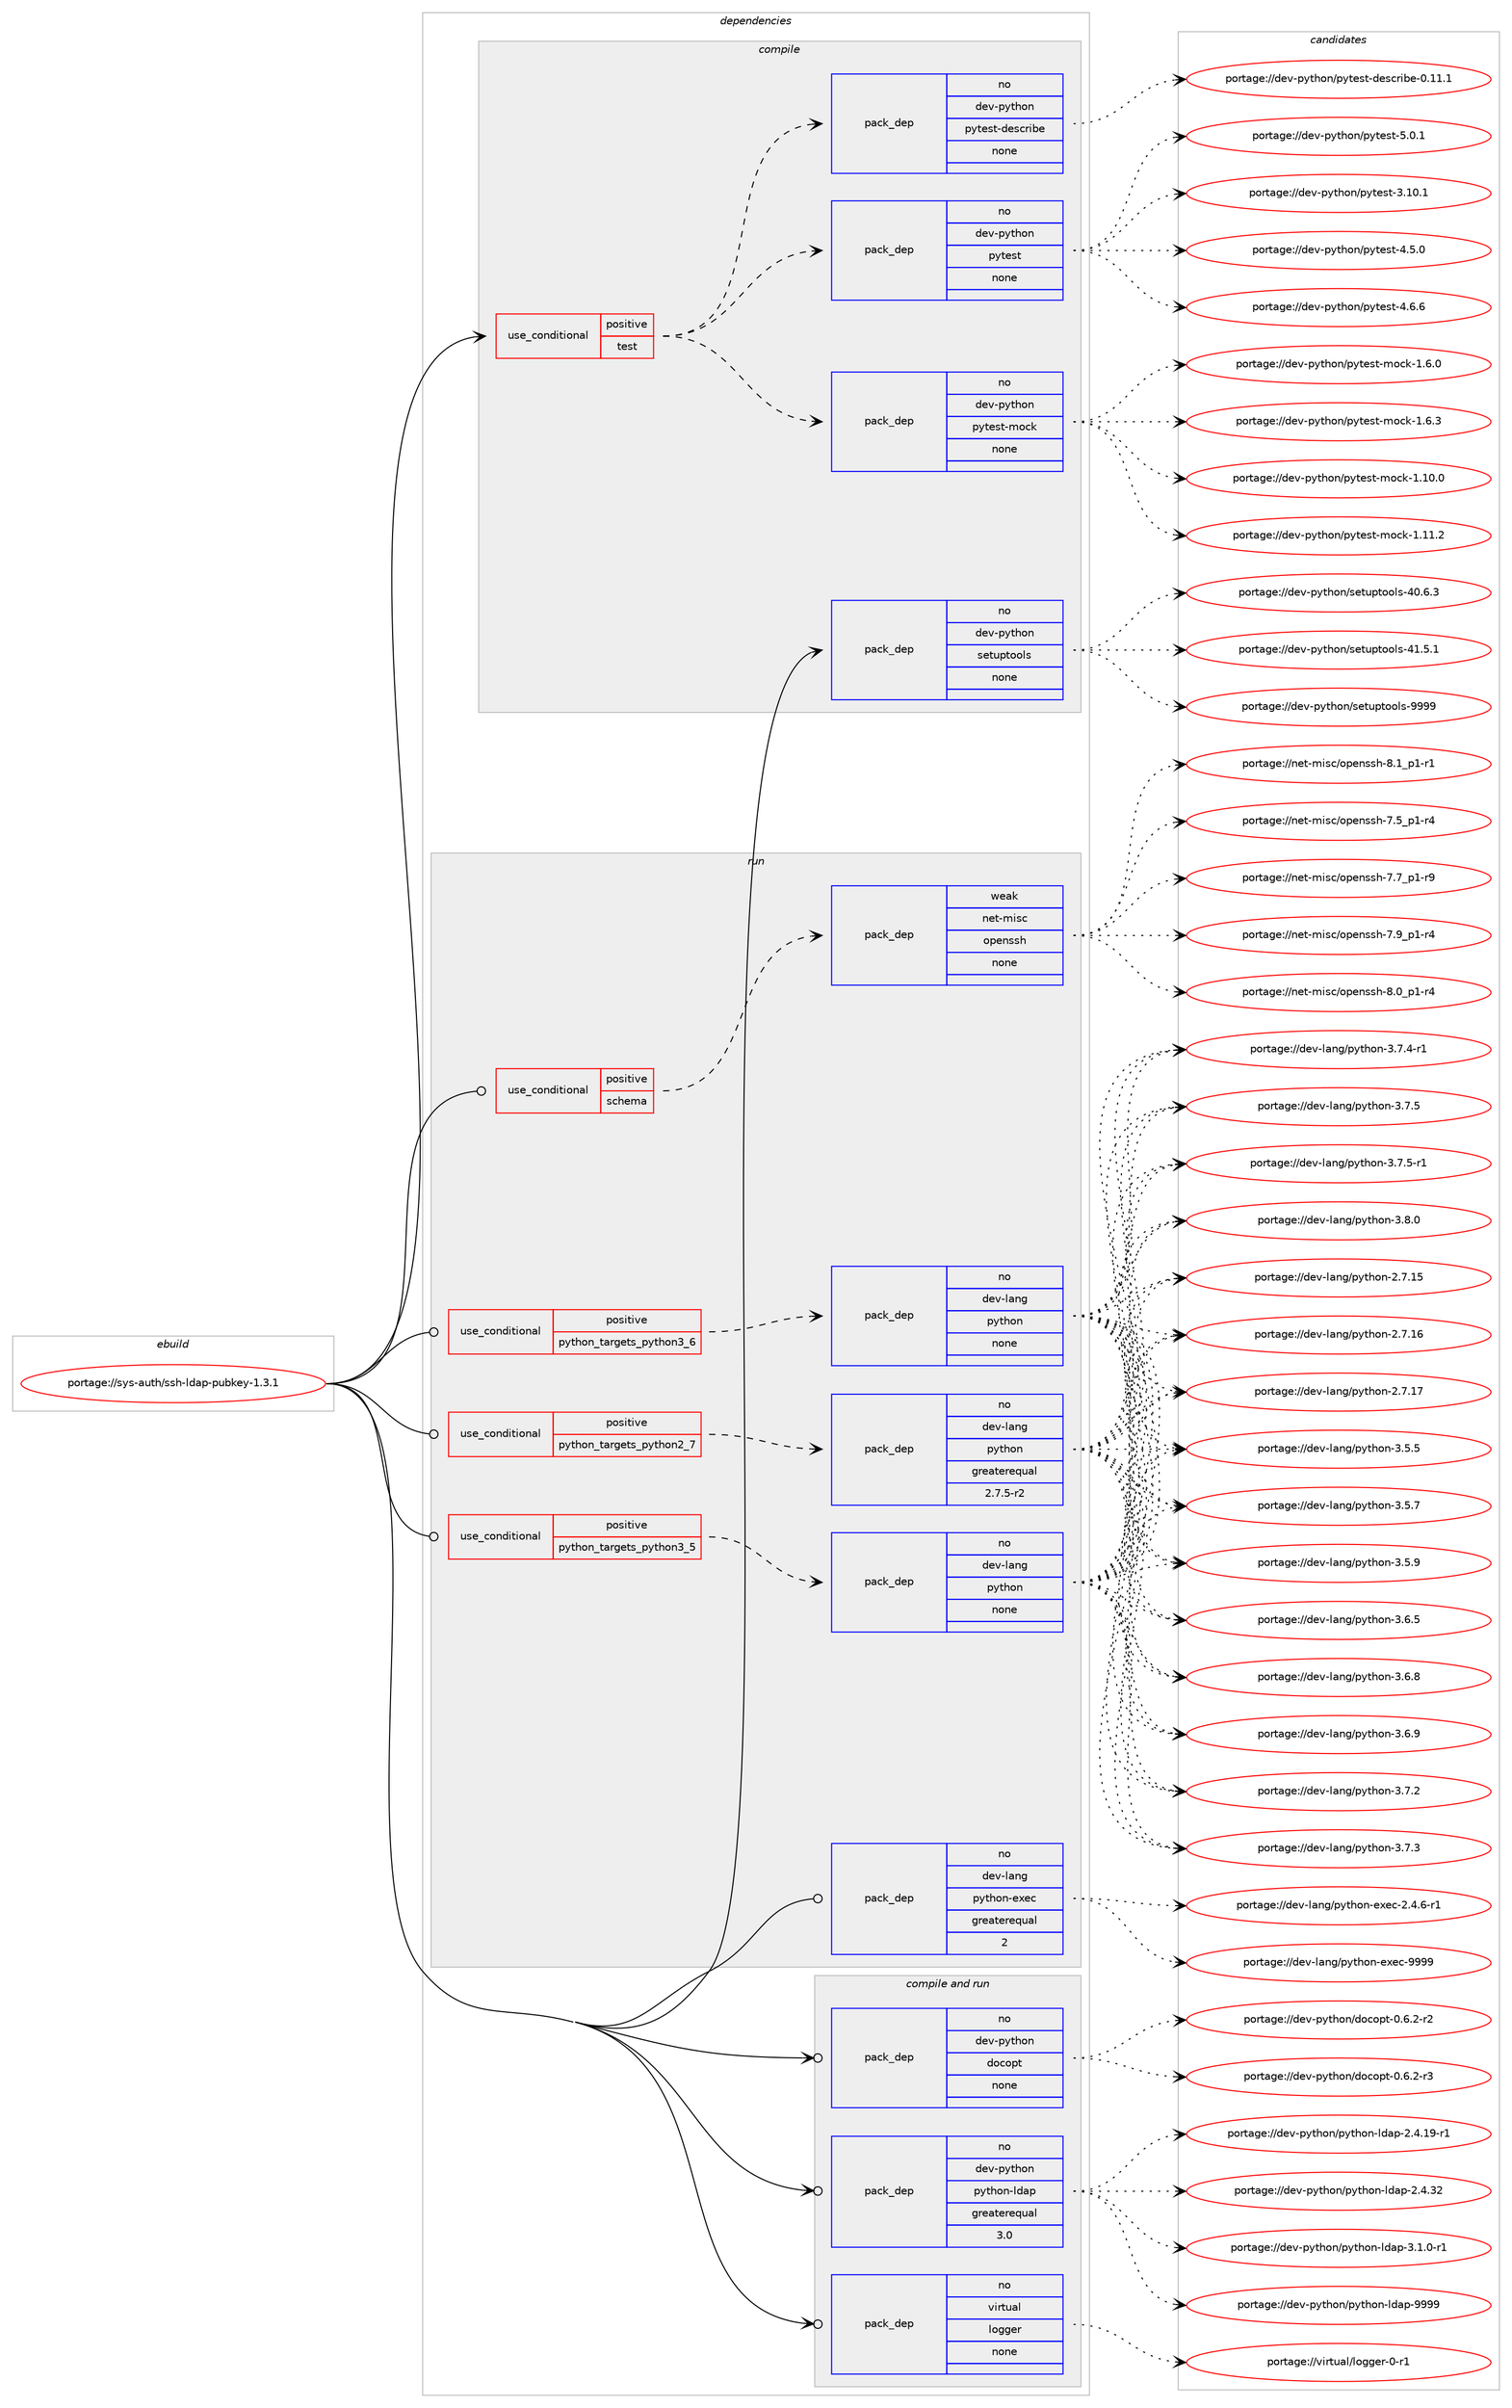 digraph prolog {

# *************
# Graph options
# *************

newrank=true;
concentrate=true;
compound=true;
graph [rankdir=LR,fontname=Helvetica,fontsize=10,ranksep=1.5];#, ranksep=2.5, nodesep=0.2];
edge  [arrowhead=vee];
node  [fontname=Helvetica,fontsize=10];

# **********
# The ebuild
# **********

subgraph cluster_leftcol {
color=gray;
rank=same;
label=<<i>ebuild</i>>;
id [label="portage://sys-auth/ssh-ldap-pubkey-1.3.1", color=red, width=4, href="../sys-auth/ssh-ldap-pubkey-1.3.1.svg"];
}

# ****************
# The dependencies
# ****************

subgraph cluster_midcol {
color=gray;
label=<<i>dependencies</i>>;
subgraph cluster_compile {
fillcolor="#eeeeee";
style=filled;
label=<<i>compile</i>>;
subgraph cond100612 {
dependency413655 [label=<<TABLE BORDER="0" CELLBORDER="1" CELLSPACING="0" CELLPADDING="4"><TR><TD ROWSPAN="3" CELLPADDING="10">use_conditional</TD></TR><TR><TD>positive</TD></TR><TR><TD>test</TD></TR></TABLE>>, shape=none, color=red];
subgraph pack306128 {
dependency413656 [label=<<TABLE BORDER="0" CELLBORDER="1" CELLSPACING="0" CELLPADDING="4" WIDTH="220"><TR><TD ROWSPAN="6" CELLPADDING="30">pack_dep</TD></TR><TR><TD WIDTH="110">no</TD></TR><TR><TD>dev-python</TD></TR><TR><TD>pytest</TD></TR><TR><TD>none</TD></TR><TR><TD></TD></TR></TABLE>>, shape=none, color=blue];
}
dependency413655:e -> dependency413656:w [weight=20,style="dashed",arrowhead="vee"];
subgraph pack306129 {
dependency413657 [label=<<TABLE BORDER="0" CELLBORDER="1" CELLSPACING="0" CELLPADDING="4" WIDTH="220"><TR><TD ROWSPAN="6" CELLPADDING="30">pack_dep</TD></TR><TR><TD WIDTH="110">no</TD></TR><TR><TD>dev-python</TD></TR><TR><TD>pytest-describe</TD></TR><TR><TD>none</TD></TR><TR><TD></TD></TR></TABLE>>, shape=none, color=blue];
}
dependency413655:e -> dependency413657:w [weight=20,style="dashed",arrowhead="vee"];
subgraph pack306130 {
dependency413658 [label=<<TABLE BORDER="0" CELLBORDER="1" CELLSPACING="0" CELLPADDING="4" WIDTH="220"><TR><TD ROWSPAN="6" CELLPADDING="30">pack_dep</TD></TR><TR><TD WIDTH="110">no</TD></TR><TR><TD>dev-python</TD></TR><TR><TD>pytest-mock</TD></TR><TR><TD>none</TD></TR><TR><TD></TD></TR></TABLE>>, shape=none, color=blue];
}
dependency413655:e -> dependency413658:w [weight=20,style="dashed",arrowhead="vee"];
}
id:e -> dependency413655:w [weight=20,style="solid",arrowhead="vee"];
subgraph pack306131 {
dependency413659 [label=<<TABLE BORDER="0" CELLBORDER="1" CELLSPACING="0" CELLPADDING="4" WIDTH="220"><TR><TD ROWSPAN="6" CELLPADDING="30">pack_dep</TD></TR><TR><TD WIDTH="110">no</TD></TR><TR><TD>dev-python</TD></TR><TR><TD>setuptools</TD></TR><TR><TD>none</TD></TR><TR><TD></TD></TR></TABLE>>, shape=none, color=blue];
}
id:e -> dependency413659:w [weight=20,style="solid",arrowhead="vee"];
}
subgraph cluster_compileandrun {
fillcolor="#eeeeee";
style=filled;
label=<<i>compile and run</i>>;
subgraph pack306132 {
dependency413660 [label=<<TABLE BORDER="0" CELLBORDER="1" CELLSPACING="0" CELLPADDING="4" WIDTH="220"><TR><TD ROWSPAN="6" CELLPADDING="30">pack_dep</TD></TR><TR><TD WIDTH="110">no</TD></TR><TR><TD>dev-python</TD></TR><TR><TD>docopt</TD></TR><TR><TD>none</TD></TR><TR><TD></TD></TR></TABLE>>, shape=none, color=blue];
}
id:e -> dependency413660:w [weight=20,style="solid",arrowhead="odotvee"];
subgraph pack306133 {
dependency413661 [label=<<TABLE BORDER="0" CELLBORDER="1" CELLSPACING="0" CELLPADDING="4" WIDTH="220"><TR><TD ROWSPAN="6" CELLPADDING="30">pack_dep</TD></TR><TR><TD WIDTH="110">no</TD></TR><TR><TD>dev-python</TD></TR><TR><TD>python-ldap</TD></TR><TR><TD>greaterequal</TD></TR><TR><TD>3.0</TD></TR></TABLE>>, shape=none, color=blue];
}
id:e -> dependency413661:w [weight=20,style="solid",arrowhead="odotvee"];
subgraph pack306134 {
dependency413662 [label=<<TABLE BORDER="0" CELLBORDER="1" CELLSPACING="0" CELLPADDING="4" WIDTH="220"><TR><TD ROWSPAN="6" CELLPADDING="30">pack_dep</TD></TR><TR><TD WIDTH="110">no</TD></TR><TR><TD>virtual</TD></TR><TR><TD>logger</TD></TR><TR><TD>none</TD></TR><TR><TD></TD></TR></TABLE>>, shape=none, color=blue];
}
id:e -> dependency413662:w [weight=20,style="solid",arrowhead="odotvee"];
}
subgraph cluster_run {
fillcolor="#eeeeee";
style=filled;
label=<<i>run</i>>;
subgraph cond100613 {
dependency413663 [label=<<TABLE BORDER="0" CELLBORDER="1" CELLSPACING="0" CELLPADDING="4"><TR><TD ROWSPAN="3" CELLPADDING="10">use_conditional</TD></TR><TR><TD>positive</TD></TR><TR><TD>python_targets_python2_7</TD></TR></TABLE>>, shape=none, color=red];
subgraph pack306135 {
dependency413664 [label=<<TABLE BORDER="0" CELLBORDER="1" CELLSPACING="0" CELLPADDING="4" WIDTH="220"><TR><TD ROWSPAN="6" CELLPADDING="30">pack_dep</TD></TR><TR><TD WIDTH="110">no</TD></TR><TR><TD>dev-lang</TD></TR><TR><TD>python</TD></TR><TR><TD>greaterequal</TD></TR><TR><TD>2.7.5-r2</TD></TR></TABLE>>, shape=none, color=blue];
}
dependency413663:e -> dependency413664:w [weight=20,style="dashed",arrowhead="vee"];
}
id:e -> dependency413663:w [weight=20,style="solid",arrowhead="odot"];
subgraph cond100614 {
dependency413665 [label=<<TABLE BORDER="0" CELLBORDER="1" CELLSPACING="0" CELLPADDING="4"><TR><TD ROWSPAN="3" CELLPADDING="10">use_conditional</TD></TR><TR><TD>positive</TD></TR><TR><TD>python_targets_python3_5</TD></TR></TABLE>>, shape=none, color=red];
subgraph pack306136 {
dependency413666 [label=<<TABLE BORDER="0" CELLBORDER="1" CELLSPACING="0" CELLPADDING="4" WIDTH="220"><TR><TD ROWSPAN="6" CELLPADDING="30">pack_dep</TD></TR><TR><TD WIDTH="110">no</TD></TR><TR><TD>dev-lang</TD></TR><TR><TD>python</TD></TR><TR><TD>none</TD></TR><TR><TD></TD></TR></TABLE>>, shape=none, color=blue];
}
dependency413665:e -> dependency413666:w [weight=20,style="dashed",arrowhead="vee"];
}
id:e -> dependency413665:w [weight=20,style="solid",arrowhead="odot"];
subgraph cond100615 {
dependency413667 [label=<<TABLE BORDER="0" CELLBORDER="1" CELLSPACING="0" CELLPADDING="4"><TR><TD ROWSPAN="3" CELLPADDING="10">use_conditional</TD></TR><TR><TD>positive</TD></TR><TR><TD>python_targets_python3_6</TD></TR></TABLE>>, shape=none, color=red];
subgraph pack306137 {
dependency413668 [label=<<TABLE BORDER="0" CELLBORDER="1" CELLSPACING="0" CELLPADDING="4" WIDTH="220"><TR><TD ROWSPAN="6" CELLPADDING="30">pack_dep</TD></TR><TR><TD WIDTH="110">no</TD></TR><TR><TD>dev-lang</TD></TR><TR><TD>python</TD></TR><TR><TD>none</TD></TR><TR><TD></TD></TR></TABLE>>, shape=none, color=blue];
}
dependency413667:e -> dependency413668:w [weight=20,style="dashed",arrowhead="vee"];
}
id:e -> dependency413667:w [weight=20,style="solid",arrowhead="odot"];
subgraph cond100616 {
dependency413669 [label=<<TABLE BORDER="0" CELLBORDER="1" CELLSPACING="0" CELLPADDING="4"><TR><TD ROWSPAN="3" CELLPADDING="10">use_conditional</TD></TR><TR><TD>positive</TD></TR><TR><TD>schema</TD></TR></TABLE>>, shape=none, color=red];
subgraph pack306138 {
dependency413670 [label=<<TABLE BORDER="0" CELLBORDER="1" CELLSPACING="0" CELLPADDING="4" WIDTH="220"><TR><TD ROWSPAN="6" CELLPADDING="30">pack_dep</TD></TR><TR><TD WIDTH="110">weak</TD></TR><TR><TD>net-misc</TD></TR><TR><TD>openssh</TD></TR><TR><TD>none</TD></TR><TR><TD></TD></TR></TABLE>>, shape=none, color=blue];
}
dependency413669:e -> dependency413670:w [weight=20,style="dashed",arrowhead="vee"];
}
id:e -> dependency413669:w [weight=20,style="solid",arrowhead="odot"];
subgraph pack306139 {
dependency413671 [label=<<TABLE BORDER="0" CELLBORDER="1" CELLSPACING="0" CELLPADDING="4" WIDTH="220"><TR><TD ROWSPAN="6" CELLPADDING="30">pack_dep</TD></TR><TR><TD WIDTH="110">no</TD></TR><TR><TD>dev-lang</TD></TR><TR><TD>python-exec</TD></TR><TR><TD>greaterequal</TD></TR><TR><TD>2</TD></TR></TABLE>>, shape=none, color=blue];
}
id:e -> dependency413671:w [weight=20,style="solid",arrowhead="odot"];
}
}

# **************
# The candidates
# **************

subgraph cluster_choices {
rank=same;
color=gray;
label=<<i>candidates</i>>;

subgraph choice306128 {
color=black;
nodesep=1;
choiceportage100101118451121211161041111104711212111610111511645514649484649 [label="portage://dev-python/pytest-3.10.1", color=red, width=4,href="../dev-python/pytest-3.10.1.svg"];
choiceportage1001011184511212111610411111047112121116101115116455246534648 [label="portage://dev-python/pytest-4.5.0", color=red, width=4,href="../dev-python/pytest-4.5.0.svg"];
choiceportage1001011184511212111610411111047112121116101115116455246544654 [label="portage://dev-python/pytest-4.6.6", color=red, width=4,href="../dev-python/pytest-4.6.6.svg"];
choiceportage1001011184511212111610411111047112121116101115116455346484649 [label="portage://dev-python/pytest-5.0.1", color=red, width=4,href="../dev-python/pytest-5.0.1.svg"];
dependency413656:e -> choiceportage100101118451121211161041111104711212111610111511645514649484649:w [style=dotted,weight="100"];
dependency413656:e -> choiceportage1001011184511212111610411111047112121116101115116455246534648:w [style=dotted,weight="100"];
dependency413656:e -> choiceportage1001011184511212111610411111047112121116101115116455246544654:w [style=dotted,weight="100"];
dependency413656:e -> choiceportage1001011184511212111610411111047112121116101115116455346484649:w [style=dotted,weight="100"];
}
subgraph choice306129 {
color=black;
nodesep=1;
choiceportage100101118451121211161041111104711212111610111511645100101115991141059810145484649494649 [label="portage://dev-python/pytest-describe-0.11.1", color=red, width=4,href="../dev-python/pytest-describe-0.11.1.svg"];
dependency413657:e -> choiceportage100101118451121211161041111104711212111610111511645100101115991141059810145484649494649:w [style=dotted,weight="100"];
}
subgraph choice306130 {
color=black;
nodesep=1;
choiceportage1001011184511212111610411111047112121116101115116451091119910745494649484648 [label="portage://dev-python/pytest-mock-1.10.0", color=red, width=4,href="../dev-python/pytest-mock-1.10.0.svg"];
choiceportage1001011184511212111610411111047112121116101115116451091119910745494649494650 [label="portage://dev-python/pytest-mock-1.11.2", color=red, width=4,href="../dev-python/pytest-mock-1.11.2.svg"];
choiceportage10010111845112121116104111110471121211161011151164510911199107454946544648 [label="portage://dev-python/pytest-mock-1.6.0", color=red, width=4,href="../dev-python/pytest-mock-1.6.0.svg"];
choiceportage10010111845112121116104111110471121211161011151164510911199107454946544651 [label="portage://dev-python/pytest-mock-1.6.3", color=red, width=4,href="../dev-python/pytest-mock-1.6.3.svg"];
dependency413658:e -> choiceportage1001011184511212111610411111047112121116101115116451091119910745494649484648:w [style=dotted,weight="100"];
dependency413658:e -> choiceportage1001011184511212111610411111047112121116101115116451091119910745494649494650:w [style=dotted,weight="100"];
dependency413658:e -> choiceportage10010111845112121116104111110471121211161011151164510911199107454946544648:w [style=dotted,weight="100"];
dependency413658:e -> choiceportage10010111845112121116104111110471121211161011151164510911199107454946544651:w [style=dotted,weight="100"];
}
subgraph choice306131 {
color=black;
nodesep=1;
choiceportage100101118451121211161041111104711510111611711211611111110811545524846544651 [label="portage://dev-python/setuptools-40.6.3", color=red, width=4,href="../dev-python/setuptools-40.6.3.svg"];
choiceportage100101118451121211161041111104711510111611711211611111110811545524946534649 [label="portage://dev-python/setuptools-41.5.1", color=red, width=4,href="../dev-python/setuptools-41.5.1.svg"];
choiceportage10010111845112121116104111110471151011161171121161111111081154557575757 [label="portage://dev-python/setuptools-9999", color=red, width=4,href="../dev-python/setuptools-9999.svg"];
dependency413659:e -> choiceportage100101118451121211161041111104711510111611711211611111110811545524846544651:w [style=dotted,weight="100"];
dependency413659:e -> choiceportage100101118451121211161041111104711510111611711211611111110811545524946534649:w [style=dotted,weight="100"];
dependency413659:e -> choiceportage10010111845112121116104111110471151011161171121161111111081154557575757:w [style=dotted,weight="100"];
}
subgraph choice306132 {
color=black;
nodesep=1;
choiceportage1001011184511212111610411111047100111991111121164548465446504511450 [label="portage://dev-python/docopt-0.6.2-r2", color=red, width=4,href="../dev-python/docopt-0.6.2-r2.svg"];
choiceportage1001011184511212111610411111047100111991111121164548465446504511451 [label="portage://dev-python/docopt-0.6.2-r3", color=red, width=4,href="../dev-python/docopt-0.6.2-r3.svg"];
dependency413660:e -> choiceportage1001011184511212111610411111047100111991111121164548465446504511450:w [style=dotted,weight="100"];
dependency413660:e -> choiceportage1001011184511212111610411111047100111991111121164548465446504511451:w [style=dotted,weight="100"];
}
subgraph choice306133 {
color=black;
nodesep=1;
choiceportage10010111845112121116104111110471121211161041111104510810097112455046524649574511449 [label="portage://dev-python/python-ldap-2.4.19-r1", color=red, width=4,href="../dev-python/python-ldap-2.4.19-r1.svg"];
choiceportage1001011184511212111610411111047112121116104111110451081009711245504652465150 [label="portage://dev-python/python-ldap-2.4.32", color=red, width=4,href="../dev-python/python-ldap-2.4.32.svg"];
choiceportage100101118451121211161041111104711212111610411111045108100971124551464946484511449 [label="portage://dev-python/python-ldap-3.1.0-r1", color=red, width=4,href="../dev-python/python-ldap-3.1.0-r1.svg"];
choiceportage100101118451121211161041111104711212111610411111045108100971124557575757 [label="portage://dev-python/python-ldap-9999", color=red, width=4,href="../dev-python/python-ldap-9999.svg"];
dependency413661:e -> choiceportage10010111845112121116104111110471121211161041111104510810097112455046524649574511449:w [style=dotted,weight="100"];
dependency413661:e -> choiceportage1001011184511212111610411111047112121116104111110451081009711245504652465150:w [style=dotted,weight="100"];
dependency413661:e -> choiceportage100101118451121211161041111104711212111610411111045108100971124551464946484511449:w [style=dotted,weight="100"];
dependency413661:e -> choiceportage100101118451121211161041111104711212111610411111045108100971124557575757:w [style=dotted,weight="100"];
}
subgraph choice306134 {
color=black;
nodesep=1;
choiceportage118105114116117971084710811110310310111445484511449 [label="portage://virtual/logger-0-r1", color=red, width=4,href="../virtual/logger-0-r1.svg"];
dependency413662:e -> choiceportage118105114116117971084710811110310310111445484511449:w [style=dotted,weight="100"];
}
subgraph choice306135 {
color=black;
nodesep=1;
choiceportage10010111845108971101034711212111610411111045504655464953 [label="portage://dev-lang/python-2.7.15", color=red, width=4,href="../dev-lang/python-2.7.15.svg"];
choiceportage10010111845108971101034711212111610411111045504655464954 [label="portage://dev-lang/python-2.7.16", color=red, width=4,href="../dev-lang/python-2.7.16.svg"];
choiceportage10010111845108971101034711212111610411111045504655464955 [label="portage://dev-lang/python-2.7.17", color=red, width=4,href="../dev-lang/python-2.7.17.svg"];
choiceportage100101118451089711010347112121116104111110455146534653 [label="portage://dev-lang/python-3.5.5", color=red, width=4,href="../dev-lang/python-3.5.5.svg"];
choiceportage100101118451089711010347112121116104111110455146534655 [label="portage://dev-lang/python-3.5.7", color=red, width=4,href="../dev-lang/python-3.5.7.svg"];
choiceportage100101118451089711010347112121116104111110455146534657 [label="portage://dev-lang/python-3.5.9", color=red, width=4,href="../dev-lang/python-3.5.9.svg"];
choiceportage100101118451089711010347112121116104111110455146544653 [label="portage://dev-lang/python-3.6.5", color=red, width=4,href="../dev-lang/python-3.6.5.svg"];
choiceportage100101118451089711010347112121116104111110455146544656 [label="portage://dev-lang/python-3.6.8", color=red, width=4,href="../dev-lang/python-3.6.8.svg"];
choiceportage100101118451089711010347112121116104111110455146544657 [label="portage://dev-lang/python-3.6.9", color=red, width=4,href="../dev-lang/python-3.6.9.svg"];
choiceportage100101118451089711010347112121116104111110455146554650 [label="portage://dev-lang/python-3.7.2", color=red, width=4,href="../dev-lang/python-3.7.2.svg"];
choiceportage100101118451089711010347112121116104111110455146554651 [label="portage://dev-lang/python-3.7.3", color=red, width=4,href="../dev-lang/python-3.7.3.svg"];
choiceportage1001011184510897110103471121211161041111104551465546524511449 [label="portage://dev-lang/python-3.7.4-r1", color=red, width=4,href="../dev-lang/python-3.7.4-r1.svg"];
choiceportage100101118451089711010347112121116104111110455146554653 [label="portage://dev-lang/python-3.7.5", color=red, width=4,href="../dev-lang/python-3.7.5.svg"];
choiceportage1001011184510897110103471121211161041111104551465546534511449 [label="portage://dev-lang/python-3.7.5-r1", color=red, width=4,href="../dev-lang/python-3.7.5-r1.svg"];
choiceportage100101118451089711010347112121116104111110455146564648 [label="portage://dev-lang/python-3.8.0", color=red, width=4,href="../dev-lang/python-3.8.0.svg"];
dependency413664:e -> choiceportage10010111845108971101034711212111610411111045504655464953:w [style=dotted,weight="100"];
dependency413664:e -> choiceportage10010111845108971101034711212111610411111045504655464954:w [style=dotted,weight="100"];
dependency413664:e -> choiceportage10010111845108971101034711212111610411111045504655464955:w [style=dotted,weight="100"];
dependency413664:e -> choiceportage100101118451089711010347112121116104111110455146534653:w [style=dotted,weight="100"];
dependency413664:e -> choiceportage100101118451089711010347112121116104111110455146534655:w [style=dotted,weight="100"];
dependency413664:e -> choiceportage100101118451089711010347112121116104111110455146534657:w [style=dotted,weight="100"];
dependency413664:e -> choiceportage100101118451089711010347112121116104111110455146544653:w [style=dotted,weight="100"];
dependency413664:e -> choiceportage100101118451089711010347112121116104111110455146544656:w [style=dotted,weight="100"];
dependency413664:e -> choiceportage100101118451089711010347112121116104111110455146544657:w [style=dotted,weight="100"];
dependency413664:e -> choiceportage100101118451089711010347112121116104111110455146554650:w [style=dotted,weight="100"];
dependency413664:e -> choiceportage100101118451089711010347112121116104111110455146554651:w [style=dotted,weight="100"];
dependency413664:e -> choiceportage1001011184510897110103471121211161041111104551465546524511449:w [style=dotted,weight="100"];
dependency413664:e -> choiceportage100101118451089711010347112121116104111110455146554653:w [style=dotted,weight="100"];
dependency413664:e -> choiceportage1001011184510897110103471121211161041111104551465546534511449:w [style=dotted,weight="100"];
dependency413664:e -> choiceportage100101118451089711010347112121116104111110455146564648:w [style=dotted,weight="100"];
}
subgraph choice306136 {
color=black;
nodesep=1;
choiceportage10010111845108971101034711212111610411111045504655464953 [label="portage://dev-lang/python-2.7.15", color=red, width=4,href="../dev-lang/python-2.7.15.svg"];
choiceportage10010111845108971101034711212111610411111045504655464954 [label="portage://dev-lang/python-2.7.16", color=red, width=4,href="../dev-lang/python-2.7.16.svg"];
choiceportage10010111845108971101034711212111610411111045504655464955 [label="portage://dev-lang/python-2.7.17", color=red, width=4,href="../dev-lang/python-2.7.17.svg"];
choiceportage100101118451089711010347112121116104111110455146534653 [label="portage://dev-lang/python-3.5.5", color=red, width=4,href="../dev-lang/python-3.5.5.svg"];
choiceportage100101118451089711010347112121116104111110455146534655 [label="portage://dev-lang/python-3.5.7", color=red, width=4,href="../dev-lang/python-3.5.7.svg"];
choiceportage100101118451089711010347112121116104111110455146534657 [label="portage://dev-lang/python-3.5.9", color=red, width=4,href="../dev-lang/python-3.5.9.svg"];
choiceportage100101118451089711010347112121116104111110455146544653 [label="portage://dev-lang/python-3.6.5", color=red, width=4,href="../dev-lang/python-3.6.5.svg"];
choiceportage100101118451089711010347112121116104111110455146544656 [label="portage://dev-lang/python-3.6.8", color=red, width=4,href="../dev-lang/python-3.6.8.svg"];
choiceportage100101118451089711010347112121116104111110455146544657 [label="portage://dev-lang/python-3.6.9", color=red, width=4,href="../dev-lang/python-3.6.9.svg"];
choiceportage100101118451089711010347112121116104111110455146554650 [label="portage://dev-lang/python-3.7.2", color=red, width=4,href="../dev-lang/python-3.7.2.svg"];
choiceportage100101118451089711010347112121116104111110455146554651 [label="portage://dev-lang/python-3.7.3", color=red, width=4,href="../dev-lang/python-3.7.3.svg"];
choiceportage1001011184510897110103471121211161041111104551465546524511449 [label="portage://dev-lang/python-3.7.4-r1", color=red, width=4,href="../dev-lang/python-3.7.4-r1.svg"];
choiceportage100101118451089711010347112121116104111110455146554653 [label="portage://dev-lang/python-3.7.5", color=red, width=4,href="../dev-lang/python-3.7.5.svg"];
choiceportage1001011184510897110103471121211161041111104551465546534511449 [label="portage://dev-lang/python-3.7.5-r1", color=red, width=4,href="../dev-lang/python-3.7.5-r1.svg"];
choiceportage100101118451089711010347112121116104111110455146564648 [label="portage://dev-lang/python-3.8.0", color=red, width=4,href="../dev-lang/python-3.8.0.svg"];
dependency413666:e -> choiceportage10010111845108971101034711212111610411111045504655464953:w [style=dotted,weight="100"];
dependency413666:e -> choiceportage10010111845108971101034711212111610411111045504655464954:w [style=dotted,weight="100"];
dependency413666:e -> choiceportage10010111845108971101034711212111610411111045504655464955:w [style=dotted,weight="100"];
dependency413666:e -> choiceportage100101118451089711010347112121116104111110455146534653:w [style=dotted,weight="100"];
dependency413666:e -> choiceportage100101118451089711010347112121116104111110455146534655:w [style=dotted,weight="100"];
dependency413666:e -> choiceportage100101118451089711010347112121116104111110455146534657:w [style=dotted,weight="100"];
dependency413666:e -> choiceportage100101118451089711010347112121116104111110455146544653:w [style=dotted,weight="100"];
dependency413666:e -> choiceportage100101118451089711010347112121116104111110455146544656:w [style=dotted,weight="100"];
dependency413666:e -> choiceportage100101118451089711010347112121116104111110455146544657:w [style=dotted,weight="100"];
dependency413666:e -> choiceportage100101118451089711010347112121116104111110455146554650:w [style=dotted,weight="100"];
dependency413666:e -> choiceportage100101118451089711010347112121116104111110455146554651:w [style=dotted,weight="100"];
dependency413666:e -> choiceportage1001011184510897110103471121211161041111104551465546524511449:w [style=dotted,weight="100"];
dependency413666:e -> choiceportage100101118451089711010347112121116104111110455146554653:w [style=dotted,weight="100"];
dependency413666:e -> choiceportage1001011184510897110103471121211161041111104551465546534511449:w [style=dotted,weight="100"];
dependency413666:e -> choiceportage100101118451089711010347112121116104111110455146564648:w [style=dotted,weight="100"];
}
subgraph choice306137 {
color=black;
nodesep=1;
choiceportage10010111845108971101034711212111610411111045504655464953 [label="portage://dev-lang/python-2.7.15", color=red, width=4,href="../dev-lang/python-2.7.15.svg"];
choiceportage10010111845108971101034711212111610411111045504655464954 [label="portage://dev-lang/python-2.7.16", color=red, width=4,href="../dev-lang/python-2.7.16.svg"];
choiceportage10010111845108971101034711212111610411111045504655464955 [label="portage://dev-lang/python-2.7.17", color=red, width=4,href="../dev-lang/python-2.7.17.svg"];
choiceportage100101118451089711010347112121116104111110455146534653 [label="portage://dev-lang/python-3.5.5", color=red, width=4,href="../dev-lang/python-3.5.5.svg"];
choiceportage100101118451089711010347112121116104111110455146534655 [label="portage://dev-lang/python-3.5.7", color=red, width=4,href="../dev-lang/python-3.5.7.svg"];
choiceportage100101118451089711010347112121116104111110455146534657 [label="portage://dev-lang/python-3.5.9", color=red, width=4,href="../dev-lang/python-3.5.9.svg"];
choiceportage100101118451089711010347112121116104111110455146544653 [label="portage://dev-lang/python-3.6.5", color=red, width=4,href="../dev-lang/python-3.6.5.svg"];
choiceportage100101118451089711010347112121116104111110455146544656 [label="portage://dev-lang/python-3.6.8", color=red, width=4,href="../dev-lang/python-3.6.8.svg"];
choiceportage100101118451089711010347112121116104111110455146544657 [label="portage://dev-lang/python-3.6.9", color=red, width=4,href="../dev-lang/python-3.6.9.svg"];
choiceportage100101118451089711010347112121116104111110455146554650 [label="portage://dev-lang/python-3.7.2", color=red, width=4,href="../dev-lang/python-3.7.2.svg"];
choiceportage100101118451089711010347112121116104111110455146554651 [label="portage://dev-lang/python-3.7.3", color=red, width=4,href="../dev-lang/python-3.7.3.svg"];
choiceportage1001011184510897110103471121211161041111104551465546524511449 [label="portage://dev-lang/python-3.7.4-r1", color=red, width=4,href="../dev-lang/python-3.7.4-r1.svg"];
choiceportage100101118451089711010347112121116104111110455146554653 [label="portage://dev-lang/python-3.7.5", color=red, width=4,href="../dev-lang/python-3.7.5.svg"];
choiceportage1001011184510897110103471121211161041111104551465546534511449 [label="portage://dev-lang/python-3.7.5-r1", color=red, width=4,href="../dev-lang/python-3.7.5-r1.svg"];
choiceportage100101118451089711010347112121116104111110455146564648 [label="portage://dev-lang/python-3.8.0", color=red, width=4,href="../dev-lang/python-3.8.0.svg"];
dependency413668:e -> choiceportage10010111845108971101034711212111610411111045504655464953:w [style=dotted,weight="100"];
dependency413668:e -> choiceportage10010111845108971101034711212111610411111045504655464954:w [style=dotted,weight="100"];
dependency413668:e -> choiceportage10010111845108971101034711212111610411111045504655464955:w [style=dotted,weight="100"];
dependency413668:e -> choiceportage100101118451089711010347112121116104111110455146534653:w [style=dotted,weight="100"];
dependency413668:e -> choiceportage100101118451089711010347112121116104111110455146534655:w [style=dotted,weight="100"];
dependency413668:e -> choiceportage100101118451089711010347112121116104111110455146534657:w [style=dotted,weight="100"];
dependency413668:e -> choiceportage100101118451089711010347112121116104111110455146544653:w [style=dotted,weight="100"];
dependency413668:e -> choiceportage100101118451089711010347112121116104111110455146544656:w [style=dotted,weight="100"];
dependency413668:e -> choiceportage100101118451089711010347112121116104111110455146544657:w [style=dotted,weight="100"];
dependency413668:e -> choiceportage100101118451089711010347112121116104111110455146554650:w [style=dotted,weight="100"];
dependency413668:e -> choiceportage100101118451089711010347112121116104111110455146554651:w [style=dotted,weight="100"];
dependency413668:e -> choiceportage1001011184510897110103471121211161041111104551465546524511449:w [style=dotted,weight="100"];
dependency413668:e -> choiceportage100101118451089711010347112121116104111110455146554653:w [style=dotted,weight="100"];
dependency413668:e -> choiceportage1001011184510897110103471121211161041111104551465546534511449:w [style=dotted,weight="100"];
dependency413668:e -> choiceportage100101118451089711010347112121116104111110455146564648:w [style=dotted,weight="100"];
}
subgraph choice306138 {
color=black;
nodesep=1;
choiceportage1101011164510910511599471111121011101151151044555465395112494511452 [label="portage://net-misc/openssh-7.5_p1-r4", color=red, width=4,href="../net-misc/openssh-7.5_p1-r4.svg"];
choiceportage1101011164510910511599471111121011101151151044555465595112494511457 [label="portage://net-misc/openssh-7.7_p1-r9", color=red, width=4,href="../net-misc/openssh-7.7_p1-r9.svg"];
choiceportage1101011164510910511599471111121011101151151044555465795112494511452 [label="portage://net-misc/openssh-7.9_p1-r4", color=red, width=4,href="../net-misc/openssh-7.9_p1-r4.svg"];
choiceportage1101011164510910511599471111121011101151151044556464895112494511452 [label="portage://net-misc/openssh-8.0_p1-r4", color=red, width=4,href="../net-misc/openssh-8.0_p1-r4.svg"];
choiceportage1101011164510910511599471111121011101151151044556464995112494511449 [label="portage://net-misc/openssh-8.1_p1-r1", color=red, width=4,href="../net-misc/openssh-8.1_p1-r1.svg"];
dependency413670:e -> choiceportage1101011164510910511599471111121011101151151044555465395112494511452:w [style=dotted,weight="100"];
dependency413670:e -> choiceportage1101011164510910511599471111121011101151151044555465595112494511457:w [style=dotted,weight="100"];
dependency413670:e -> choiceportage1101011164510910511599471111121011101151151044555465795112494511452:w [style=dotted,weight="100"];
dependency413670:e -> choiceportage1101011164510910511599471111121011101151151044556464895112494511452:w [style=dotted,weight="100"];
dependency413670:e -> choiceportage1101011164510910511599471111121011101151151044556464995112494511449:w [style=dotted,weight="100"];
}
subgraph choice306139 {
color=black;
nodesep=1;
choiceportage10010111845108971101034711212111610411111045101120101994550465246544511449 [label="portage://dev-lang/python-exec-2.4.6-r1", color=red, width=4,href="../dev-lang/python-exec-2.4.6-r1.svg"];
choiceportage10010111845108971101034711212111610411111045101120101994557575757 [label="portage://dev-lang/python-exec-9999", color=red, width=4,href="../dev-lang/python-exec-9999.svg"];
dependency413671:e -> choiceportage10010111845108971101034711212111610411111045101120101994550465246544511449:w [style=dotted,weight="100"];
dependency413671:e -> choiceportage10010111845108971101034711212111610411111045101120101994557575757:w [style=dotted,weight="100"];
}
}

}
